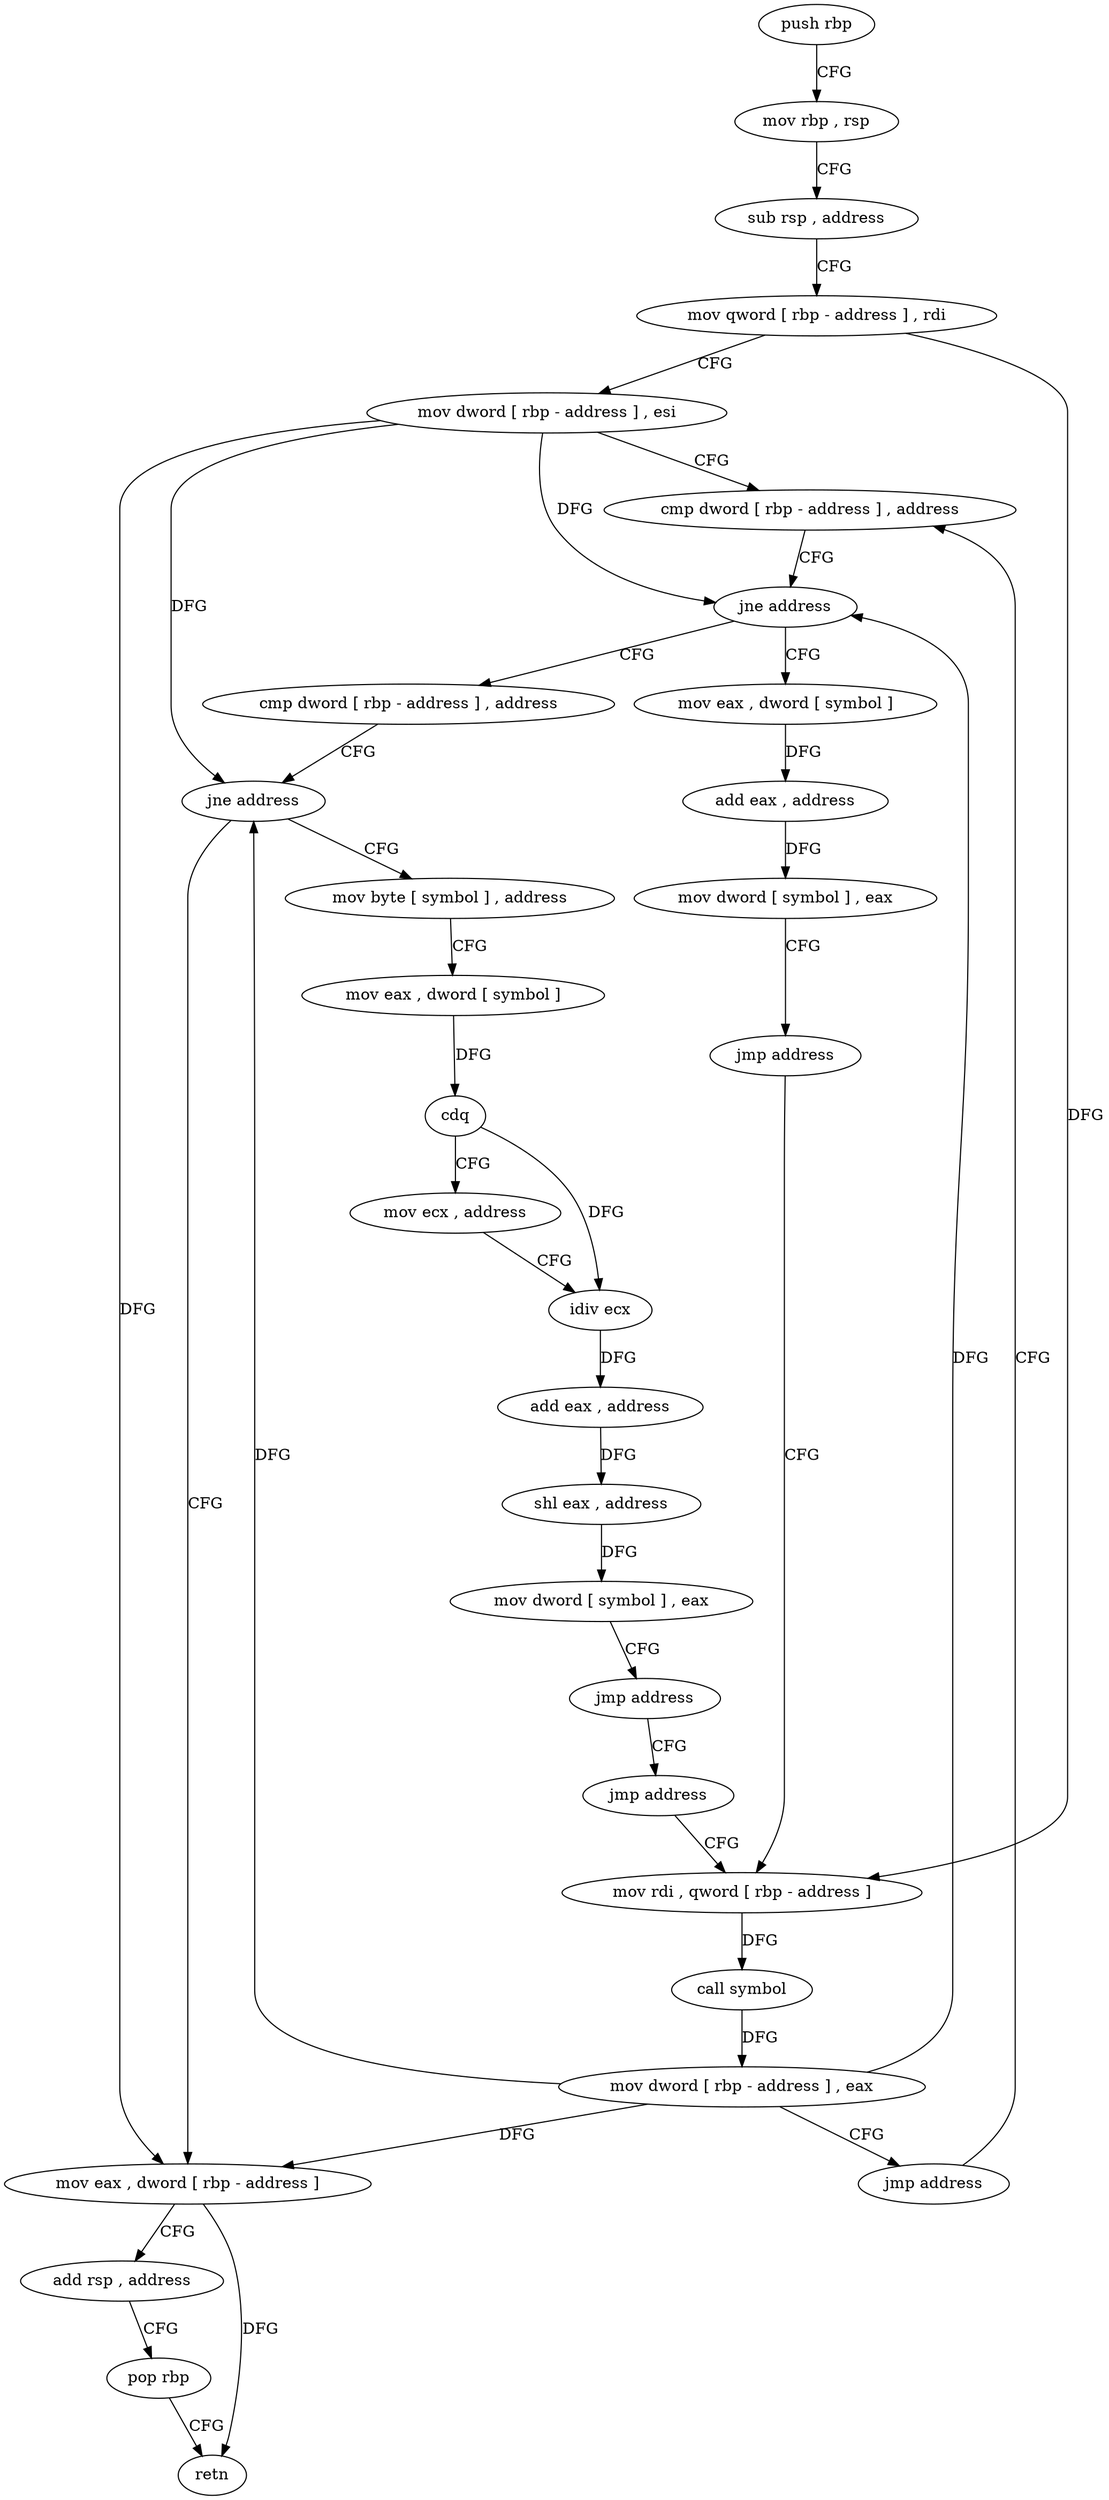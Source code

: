digraph "func" {
"4204848" [label = "push rbp" ]
"4204849" [label = "mov rbp , rsp" ]
"4204852" [label = "sub rsp , address" ]
"4204856" [label = "mov qword [ rbp - address ] , rdi" ]
"4204860" [label = "mov dword [ rbp - address ] , esi" ]
"4204863" [label = "cmp dword [ rbp - address ] , address" ]
"4204895" [label = "cmp dword [ rbp - address ] , address" ]
"4204899" [label = "jne address" ]
"4204946" [label = "mov eax , dword [ rbp - address ]" ]
"4204905" [label = "mov byte [ symbol ] , address" ]
"4204873" [label = "mov eax , dword [ symbol ]" ]
"4204880" [label = "add eax , address" ]
"4204883" [label = "mov dword [ symbol ] , eax" ]
"4204890" [label = "jmp address" ]
"4204960" [label = "mov rdi , qword [ rbp - address ]" ]
"4204949" [label = "add rsp , address" ]
"4204953" [label = "pop rbp" ]
"4204954" [label = "retn" ]
"4204913" [label = "mov eax , dword [ symbol ]" ]
"4204920" [label = "cdq" ]
"4204921" [label = "mov ecx , address" ]
"4204926" [label = "idiv ecx" ]
"4204928" [label = "add eax , address" ]
"4204931" [label = "shl eax , address" ]
"4204934" [label = "mov dword [ symbol ] , eax" ]
"4204941" [label = "jmp address" ]
"4204955" [label = "jmp address" ]
"4204964" [label = "call symbol" ]
"4204969" [label = "mov dword [ rbp - address ] , eax" ]
"4204972" [label = "jmp address" ]
"4204867" [label = "jne address" ]
"4204848" -> "4204849" [ label = "CFG" ]
"4204849" -> "4204852" [ label = "CFG" ]
"4204852" -> "4204856" [ label = "CFG" ]
"4204856" -> "4204860" [ label = "CFG" ]
"4204856" -> "4204960" [ label = "DFG" ]
"4204860" -> "4204863" [ label = "CFG" ]
"4204860" -> "4204867" [ label = "DFG" ]
"4204860" -> "4204899" [ label = "DFG" ]
"4204860" -> "4204946" [ label = "DFG" ]
"4204863" -> "4204867" [ label = "CFG" ]
"4204895" -> "4204899" [ label = "CFG" ]
"4204899" -> "4204946" [ label = "CFG" ]
"4204899" -> "4204905" [ label = "CFG" ]
"4204946" -> "4204949" [ label = "CFG" ]
"4204946" -> "4204954" [ label = "DFG" ]
"4204905" -> "4204913" [ label = "CFG" ]
"4204873" -> "4204880" [ label = "DFG" ]
"4204880" -> "4204883" [ label = "DFG" ]
"4204883" -> "4204890" [ label = "CFG" ]
"4204890" -> "4204960" [ label = "CFG" ]
"4204960" -> "4204964" [ label = "DFG" ]
"4204949" -> "4204953" [ label = "CFG" ]
"4204953" -> "4204954" [ label = "CFG" ]
"4204913" -> "4204920" [ label = "DFG" ]
"4204920" -> "4204921" [ label = "CFG" ]
"4204920" -> "4204926" [ label = "DFG" ]
"4204921" -> "4204926" [ label = "CFG" ]
"4204926" -> "4204928" [ label = "DFG" ]
"4204928" -> "4204931" [ label = "DFG" ]
"4204931" -> "4204934" [ label = "DFG" ]
"4204934" -> "4204941" [ label = "CFG" ]
"4204941" -> "4204955" [ label = "CFG" ]
"4204955" -> "4204960" [ label = "CFG" ]
"4204964" -> "4204969" [ label = "DFG" ]
"4204969" -> "4204972" [ label = "CFG" ]
"4204969" -> "4204867" [ label = "DFG" ]
"4204969" -> "4204899" [ label = "DFG" ]
"4204969" -> "4204946" [ label = "DFG" ]
"4204972" -> "4204863" [ label = "CFG" ]
"4204867" -> "4204895" [ label = "CFG" ]
"4204867" -> "4204873" [ label = "CFG" ]
}
